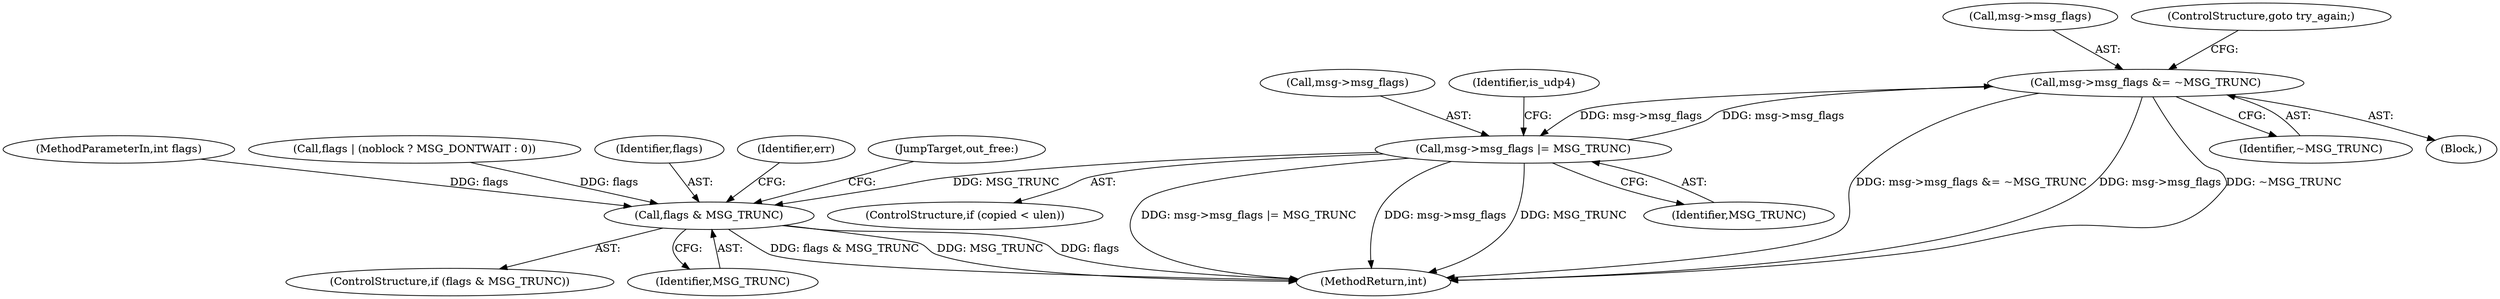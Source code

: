 digraph "0_linux_beb39db59d14990e401e235faf66a6b9b31240b0_0@pointer" {
"1000474" [label="(Call,msg->msg_flags &= ~MSG_TRUNC)"];
"1000209" [label="(Call,msg->msg_flags |= MSG_TRUNC)"];
"1000474" [label="(Call,msg->msg_flags &= ~MSG_TRUNC)"];
"1000416" [label="(Call,flags & MSG_TRUNC)"];
"1000205" [label="(ControlStructure,if (copied < ulen))"];
"1000108" [label="(MethodParameterIn,int flags)"];
"1000475" [label="(Call,msg->msg_flags)"];
"1000480" [label="(MethodReturn,int)"];
"1000478" [label="(Identifier,~MSG_TRUNC)"];
"1000416" [label="(Call,flags & MSG_TRUNC)"];
"1000170" [label="(Call,flags | (noblock ? MSG_DONTWAIT : 0))"];
"1000479" [label="(ControlStructure,goto try_again;)"];
"1000210" [label="(Call,msg->msg_flags)"];
"1000110" [label="(Block,)"];
"1000415" [label="(ControlStructure,if (flags & MSG_TRUNC))"];
"1000215" [label="(Identifier,is_udp4)"];
"1000417" [label="(Identifier,flags)"];
"1000418" [label="(Identifier,MSG_TRUNC)"];
"1000213" [label="(Identifier,MSG_TRUNC)"];
"1000420" [label="(Identifier,err)"];
"1000209" [label="(Call,msg->msg_flags |= MSG_TRUNC)"];
"1000422" [label="(JumpTarget,out_free:)"];
"1000474" [label="(Call,msg->msg_flags &= ~MSG_TRUNC)"];
"1000474" -> "1000110"  [label="AST: "];
"1000474" -> "1000478"  [label="CFG: "];
"1000475" -> "1000474"  [label="AST: "];
"1000478" -> "1000474"  [label="AST: "];
"1000479" -> "1000474"  [label="CFG: "];
"1000474" -> "1000480"  [label="DDG: msg->msg_flags &= ~MSG_TRUNC"];
"1000474" -> "1000480"  [label="DDG: msg->msg_flags"];
"1000474" -> "1000480"  [label="DDG: ~MSG_TRUNC"];
"1000474" -> "1000209"  [label="DDG: msg->msg_flags"];
"1000209" -> "1000474"  [label="DDG: msg->msg_flags"];
"1000209" -> "1000205"  [label="AST: "];
"1000209" -> "1000213"  [label="CFG: "];
"1000210" -> "1000209"  [label="AST: "];
"1000213" -> "1000209"  [label="AST: "];
"1000215" -> "1000209"  [label="CFG: "];
"1000209" -> "1000480"  [label="DDG: msg->msg_flags |= MSG_TRUNC"];
"1000209" -> "1000480"  [label="DDG: msg->msg_flags"];
"1000209" -> "1000480"  [label="DDG: MSG_TRUNC"];
"1000209" -> "1000416"  [label="DDG: MSG_TRUNC"];
"1000416" -> "1000415"  [label="AST: "];
"1000416" -> "1000418"  [label="CFG: "];
"1000417" -> "1000416"  [label="AST: "];
"1000418" -> "1000416"  [label="AST: "];
"1000420" -> "1000416"  [label="CFG: "];
"1000422" -> "1000416"  [label="CFG: "];
"1000416" -> "1000480"  [label="DDG: flags & MSG_TRUNC"];
"1000416" -> "1000480"  [label="DDG: MSG_TRUNC"];
"1000416" -> "1000480"  [label="DDG: flags"];
"1000170" -> "1000416"  [label="DDG: flags"];
"1000108" -> "1000416"  [label="DDG: flags"];
}

